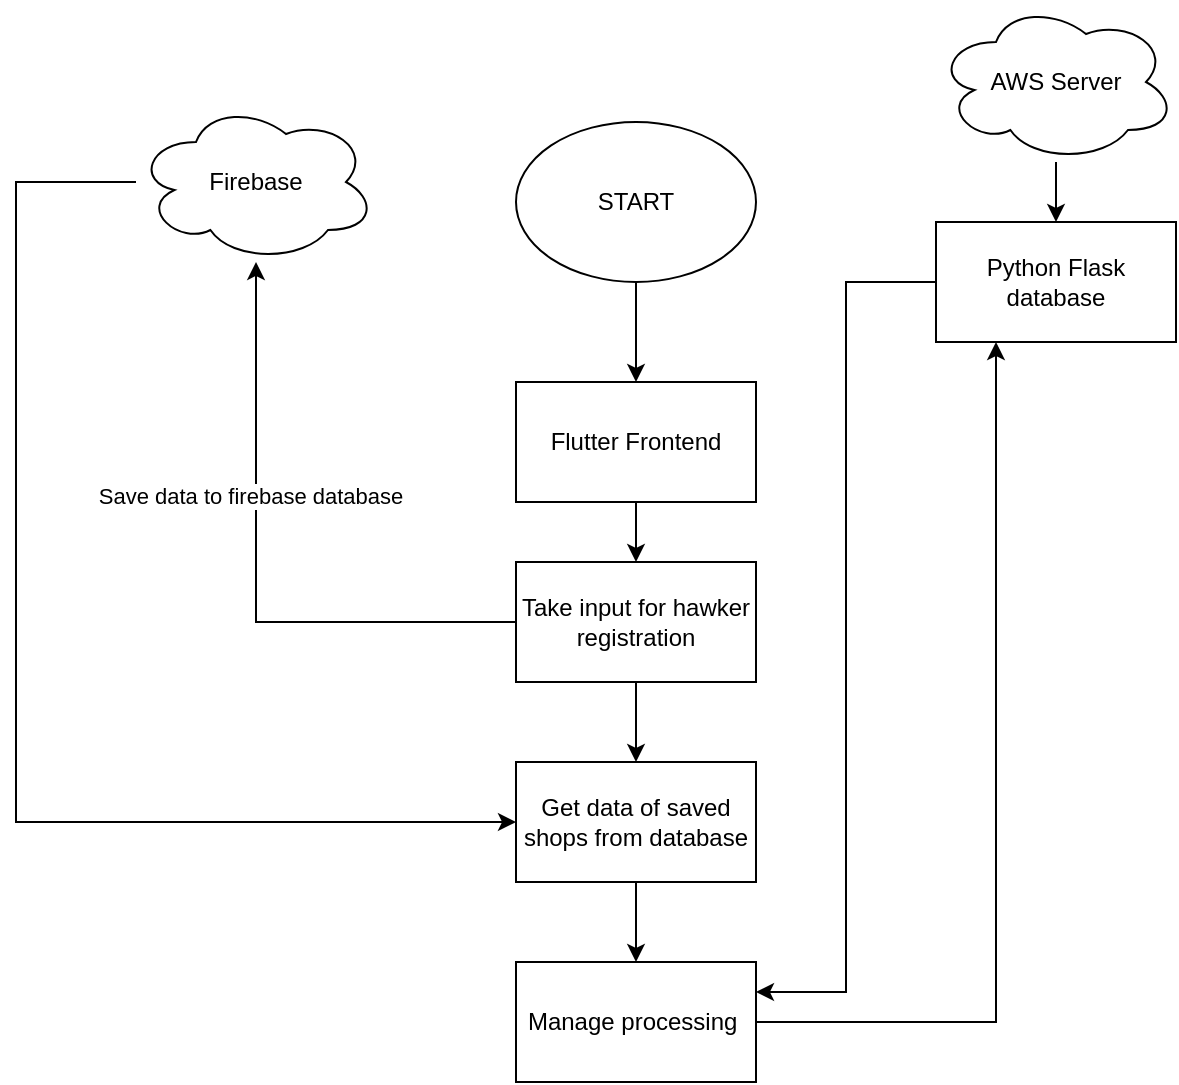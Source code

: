 <mxfile version="20.1.4" type="github">
  <diagram id="GBkp5vKAIcLw-Q-P4AEQ" name="Page-1">
    <mxGraphModel dx="1779" dy="522" grid="1" gridSize="10" guides="1" tooltips="1" connect="1" arrows="1" fold="1" page="1" pageScale="1" pageWidth="850" pageHeight="1100" math="0" shadow="0">
      <root>
        <mxCell id="0" />
        <mxCell id="1" parent="0" />
        <mxCell id="cWpJWUanPgkQHipOh8wG-3" style="edgeStyle=orthogonalEdgeStyle;rounded=0;orthogonalLoop=1;jettySize=auto;html=1;entryX=0.5;entryY=0;entryDx=0;entryDy=0;" edge="1" parent="1" source="cWpJWUanPgkQHipOh8wG-1" target="cWpJWUanPgkQHipOh8wG-2">
          <mxGeometry relative="1" as="geometry" />
        </mxCell>
        <mxCell id="cWpJWUanPgkQHipOh8wG-1" value="START" style="ellipse;whiteSpace=wrap;html=1;" vertex="1" parent="1">
          <mxGeometry x="140" y="90" width="120" height="80" as="geometry" />
        </mxCell>
        <mxCell id="cWpJWUanPgkQHipOh8wG-5" value="" style="edgeStyle=orthogonalEdgeStyle;rounded=0;orthogonalLoop=1;jettySize=auto;html=1;" edge="1" parent="1" source="cWpJWUanPgkQHipOh8wG-2" target="cWpJWUanPgkQHipOh8wG-4">
          <mxGeometry relative="1" as="geometry" />
        </mxCell>
        <mxCell id="cWpJWUanPgkQHipOh8wG-2" value="Flutter Frontend" style="rounded=0;whiteSpace=wrap;html=1;" vertex="1" parent="1">
          <mxGeometry x="140" y="220" width="120" height="60" as="geometry" />
        </mxCell>
        <mxCell id="cWpJWUanPgkQHipOh8wG-7" style="edgeStyle=orthogonalEdgeStyle;rounded=0;orthogonalLoop=1;jettySize=auto;html=1;" edge="1" parent="1" source="cWpJWUanPgkQHipOh8wG-4" target="cWpJWUanPgkQHipOh8wG-6">
          <mxGeometry relative="1" as="geometry" />
        </mxCell>
        <mxCell id="cWpJWUanPgkQHipOh8wG-8" value="Save data to firebase database&lt;br&gt;" style="edgeLabel;html=1;align=center;verticalAlign=middle;resizable=0;points=[];" vertex="1" connectable="0" parent="cWpJWUanPgkQHipOh8wG-7">
          <mxGeometry x="0.245" y="3" relative="1" as="geometry">
            <mxPoint as="offset" />
          </mxGeometry>
        </mxCell>
        <mxCell id="cWpJWUanPgkQHipOh8wG-12" value="" style="edgeStyle=orthogonalEdgeStyle;rounded=0;orthogonalLoop=1;jettySize=auto;html=1;" edge="1" parent="1" source="cWpJWUanPgkQHipOh8wG-4" target="cWpJWUanPgkQHipOh8wG-11">
          <mxGeometry relative="1" as="geometry" />
        </mxCell>
        <mxCell id="cWpJWUanPgkQHipOh8wG-4" value="Take input for hawker registration" style="rounded=0;whiteSpace=wrap;html=1;" vertex="1" parent="1">
          <mxGeometry x="140" y="310" width="120" height="60" as="geometry" />
        </mxCell>
        <mxCell id="cWpJWUanPgkQHipOh8wG-13" style="edgeStyle=orthogonalEdgeStyle;rounded=0;orthogonalLoop=1;jettySize=auto;html=1;entryX=0;entryY=0.5;entryDx=0;entryDy=0;" edge="1" parent="1" source="cWpJWUanPgkQHipOh8wG-6" target="cWpJWUanPgkQHipOh8wG-11">
          <mxGeometry relative="1" as="geometry">
            <mxPoint x="130" y="460" as="targetPoint" />
            <Array as="points">
              <mxPoint x="-110" y="120" />
              <mxPoint x="-110" y="440" />
            </Array>
          </mxGeometry>
        </mxCell>
        <mxCell id="cWpJWUanPgkQHipOh8wG-6" value="Firebase" style="ellipse;shape=cloud;whiteSpace=wrap;html=1;" vertex="1" parent="1">
          <mxGeometry x="-50" y="80" width="120" height="80" as="geometry" />
        </mxCell>
        <mxCell id="cWpJWUanPgkQHipOh8wG-18" value="" style="edgeStyle=orthogonalEdgeStyle;rounded=0;orthogonalLoop=1;jettySize=auto;html=1;" edge="1" parent="1" source="cWpJWUanPgkQHipOh8wG-9" target="cWpJWUanPgkQHipOh8wG-10">
          <mxGeometry relative="1" as="geometry" />
        </mxCell>
        <mxCell id="cWpJWUanPgkQHipOh8wG-9" value="AWS Server" style="ellipse;shape=cloud;whiteSpace=wrap;html=1;" vertex="1" parent="1">
          <mxGeometry x="350" y="30" width="120" height="80" as="geometry" />
        </mxCell>
        <mxCell id="cWpJWUanPgkQHipOh8wG-16" style="edgeStyle=orthogonalEdgeStyle;rounded=0;orthogonalLoop=1;jettySize=auto;html=1;entryX=1;entryY=0.25;entryDx=0;entryDy=0;" edge="1" parent="1" source="cWpJWUanPgkQHipOh8wG-10" target="cWpJWUanPgkQHipOh8wG-14">
          <mxGeometry relative="1" as="geometry">
            <mxPoint x="410" y="500" as="targetPoint" />
          </mxGeometry>
        </mxCell>
        <mxCell id="cWpJWUanPgkQHipOh8wG-10" value="Python Flask database" style="rounded=0;whiteSpace=wrap;html=1;" vertex="1" parent="1">
          <mxGeometry x="350" y="140" width="120" height="60" as="geometry" />
        </mxCell>
        <mxCell id="cWpJWUanPgkQHipOh8wG-15" value="" style="edgeStyle=orthogonalEdgeStyle;rounded=0;orthogonalLoop=1;jettySize=auto;html=1;" edge="1" parent="1" source="cWpJWUanPgkQHipOh8wG-11" target="cWpJWUanPgkQHipOh8wG-14">
          <mxGeometry relative="1" as="geometry" />
        </mxCell>
        <mxCell id="cWpJWUanPgkQHipOh8wG-11" value="Get data of saved shops from database" style="whiteSpace=wrap;html=1;rounded=0;" vertex="1" parent="1">
          <mxGeometry x="140" y="410" width="120" height="60" as="geometry" />
        </mxCell>
        <mxCell id="cWpJWUanPgkQHipOh8wG-17" style="edgeStyle=orthogonalEdgeStyle;rounded=0;orthogonalLoop=1;jettySize=auto;html=1;entryX=0.25;entryY=1;entryDx=0;entryDy=0;" edge="1" parent="1" source="cWpJWUanPgkQHipOh8wG-14" target="cWpJWUanPgkQHipOh8wG-10">
          <mxGeometry relative="1" as="geometry" />
        </mxCell>
        <mxCell id="cWpJWUanPgkQHipOh8wG-14" value="Manage processing&amp;nbsp;" style="whiteSpace=wrap;html=1;rounded=0;" vertex="1" parent="1">
          <mxGeometry x="140" y="510" width="120" height="60" as="geometry" />
        </mxCell>
      </root>
    </mxGraphModel>
  </diagram>
</mxfile>
